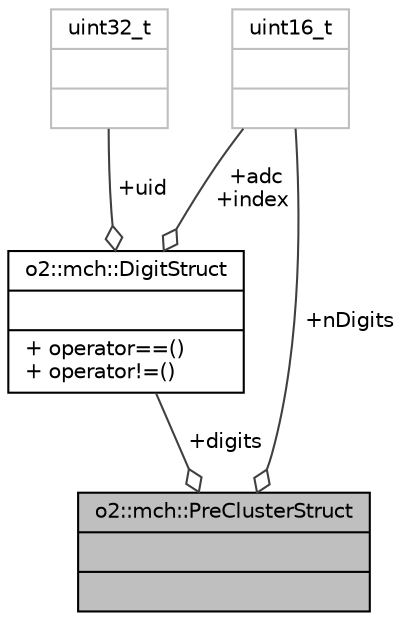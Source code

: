 digraph "o2::mch::PreClusterStruct"
{
 // INTERACTIVE_SVG=YES
  bgcolor="transparent";
  edge [fontname="Helvetica",fontsize="10",labelfontname="Helvetica",labelfontsize="10"];
  node [fontname="Helvetica",fontsize="10",shape=record];
  Node1 [label="{o2::mch::PreClusterStruct\n||}",height=0.2,width=0.4,color="black", fillcolor="grey75", style="filled" fontcolor="black"];
  Node2 -> Node1 [color="grey25",fontsize="10",style="solid",label=" +digits" ,arrowhead="odiamond",fontname="Helvetica"];
  Node2 [label="{o2::mch::DigitStruct\n||+ operator==()\l+ operator!=()\l}",height=0.2,width=0.4,color="black",URL="$d5/d86/structo2_1_1mch_1_1DigitStruct.html"];
  Node3 -> Node2 [color="grey25",fontsize="10",style="solid",label=" +uid" ,arrowhead="odiamond",fontname="Helvetica"];
  Node3 [label="{uint32_t\n||}",height=0.2,width=0.4,color="grey75"];
  Node4 -> Node2 [color="grey25",fontsize="10",style="solid",label=" +adc\n+index" ,arrowhead="odiamond",fontname="Helvetica"];
  Node4 [label="{uint16_t\n||}",height=0.2,width=0.4,color="grey75"];
  Node4 -> Node1 [color="grey25",fontsize="10",style="solid",label=" +nDigits" ,arrowhead="odiamond",fontname="Helvetica"];
}

